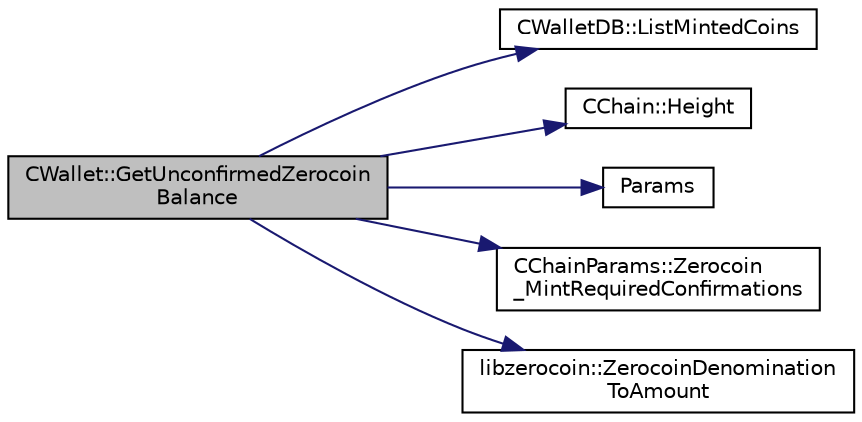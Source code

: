 digraph "CWallet::GetUnconfirmedZerocoinBalance"
{
  edge [fontname="Helvetica",fontsize="10",labelfontname="Helvetica",labelfontsize="10"];
  node [fontname="Helvetica",fontsize="10",shape=record];
  rankdir="LR";
  Node905 [label="CWallet::GetUnconfirmedZerocoin\lBalance",height=0.2,width=0.4,color="black", fillcolor="grey75", style="filled", fontcolor="black"];
  Node905 -> Node906 [color="midnightblue",fontsize="10",style="solid",fontname="Helvetica"];
  Node906 [label="CWalletDB::ListMintedCoins",height=0.2,width=0.4,color="black", fillcolor="white", style="filled",URL="$class_c_wallet_d_b.html#a906d7b97c6b94f4225957d576222bbb6"];
  Node905 -> Node907 [color="midnightblue",fontsize="10",style="solid",fontname="Helvetica"];
  Node907 [label="CChain::Height",height=0.2,width=0.4,color="black", fillcolor="white", style="filled",URL="$class_c_chain.html#ad4758bc8872ce065a9579f77c3171d40",tooltip="Return the maximal height in the chain. "];
  Node905 -> Node908 [color="midnightblue",fontsize="10",style="solid",fontname="Helvetica"];
  Node908 [label="Params",height=0.2,width=0.4,color="black", fillcolor="white", style="filled",URL="$chainparams_8cpp.html#ace5c5b706d71a324a417dd2db394fd4a",tooltip="Return the currently selected parameters. "];
  Node905 -> Node909 [color="midnightblue",fontsize="10",style="solid",fontname="Helvetica"];
  Node909 [label="CChainParams::Zerocoin\l_MintRequiredConfirmations",height=0.2,width=0.4,color="black", fillcolor="white", style="filled",URL="$class_c_chain_params.html#a76f3eaab883c0359e8c0b2d6941ef39c"];
  Node905 -> Node910 [color="midnightblue",fontsize="10",style="solid",fontname="Helvetica"];
  Node910 [label="libzerocoin::ZerocoinDenomination\lToAmount",height=0.2,width=0.4,color="black", fillcolor="white", style="filled",URL="$namespacelibzerocoin.html#aa2479161e18a4df0c60a6256e47cac97"];
}
